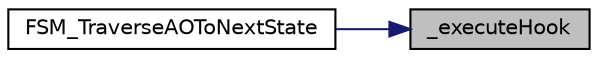 digraph "_executeHook"
{
 // LATEX_PDF_SIZE
  edge [fontname="Helvetica",fontsize="10",labelfontname="Helvetica",labelfontsize="10"];
  node [fontname="Helvetica",fontsize="10",shape=record];
  rankdir="RL";
  Node1 [label="_executeHook",height=0.2,width=0.4,color="black", fillcolor="grey75", style="filled", fontcolor="black",tooltip="Executes a hook if it exists."];
  Node1 -> Node2 [dir="back",color="midnightblue",fontsize="10",style="solid",fontname="Helvetica"];
  Node2 [label="FSM_TraverseAOToNextState",height=0.2,width=0.4,color="black", fillcolor="white", style="filled",URL="$fsm_8c.html#a080f4b95981d48877685681d323f279c",tooltip="Transitions the Active Object to the next state."];
}
